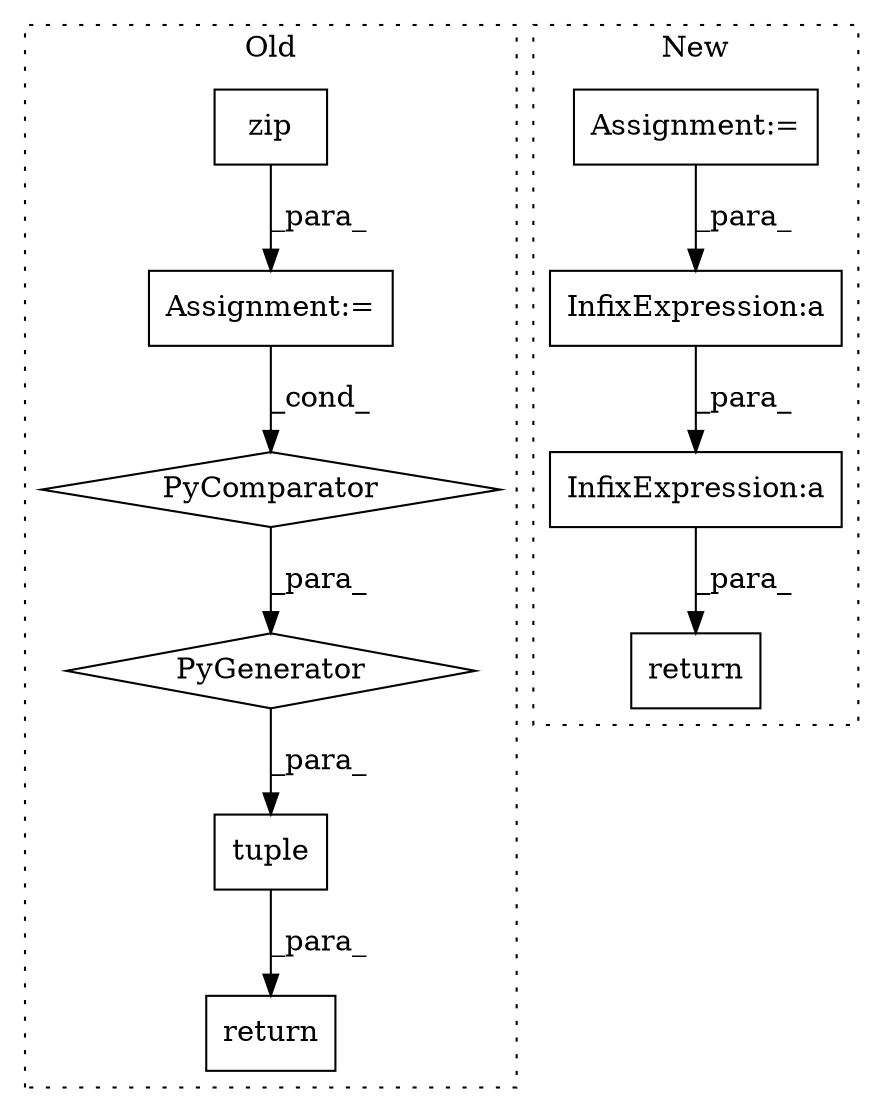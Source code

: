 digraph G {
subgraph cluster0 {
1 [label="tuple" a="32" s="715,844" l="15,-3" shape="box"];
3 [label="return" a="41" s="708" l="7" shape="box"];
4 [label="Assignment:=" a="7" s="797" l="41" shape="box"];
5 [label="PyComparator" a="113" s="797" l="41" shape="diamond"];
6 [label="PyGenerator" a="107" s="730" l="114" shape="diamond"];
8 [label="zip" a="32" s="663,689" l="4,1" shape="box"];
label = "Old";
style="dotted";
}
subgraph cluster1 {
2 [label="return" a="41" s="522" l="7" shape="box"];
7 [label="Assignment:=" a="7" s="455" l="1" shape="box"];
9 [label="InfixExpression:a" a="27" s="504" l="3" shape="box"];
10 [label="InfixExpression:a" a="27" s="480" l="3" shape="box"];
label = "New";
style="dotted";
}
1 -> 3 [label="_para_"];
4 -> 5 [label="_cond_"];
5 -> 6 [label="_para_"];
6 -> 1 [label="_para_"];
7 -> 9 [label="_para_"];
8 -> 4 [label="_para_"];
9 -> 10 [label="_para_"];
10 -> 2 [label="_para_"];
}